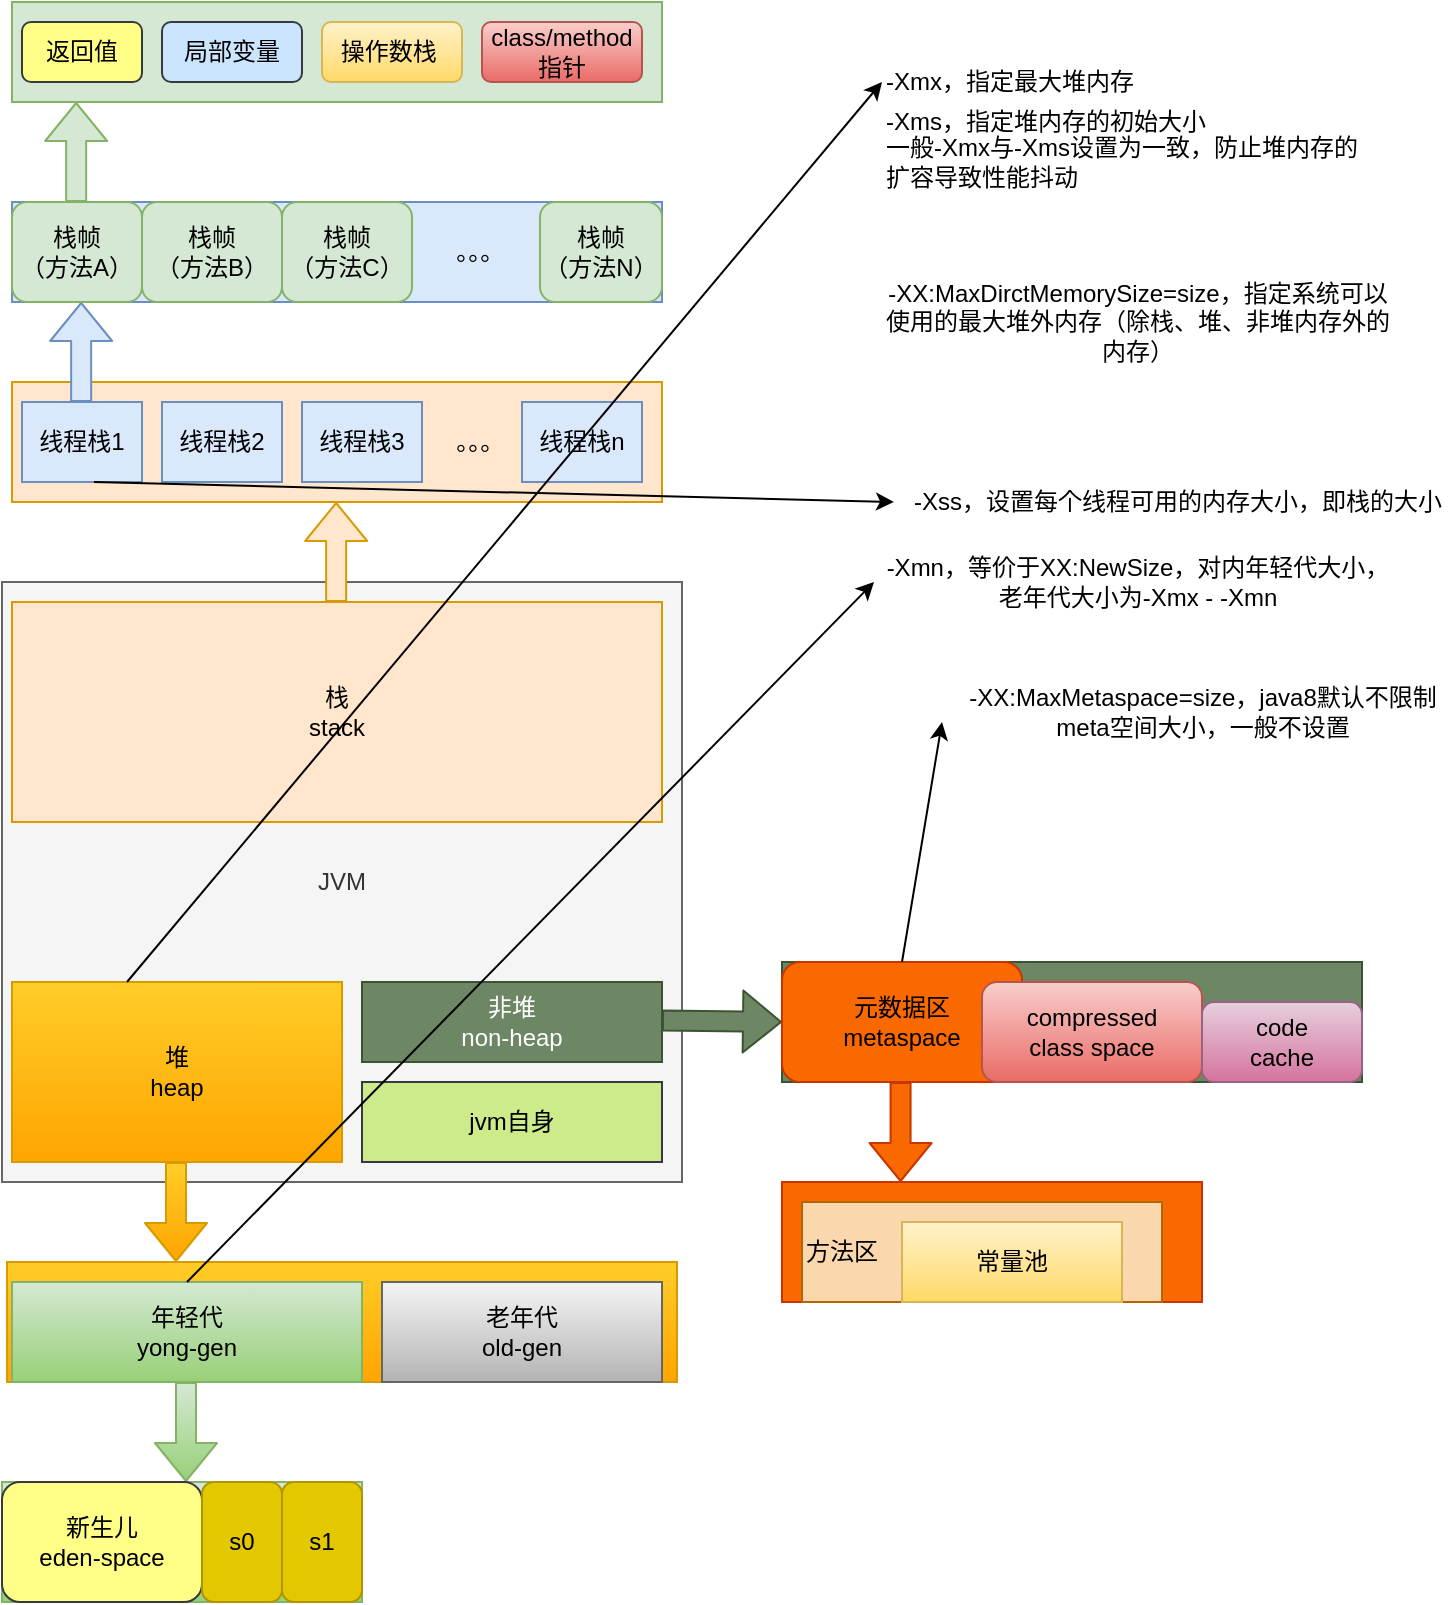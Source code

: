 <mxfile version="15.2.7" type="github">
  <diagram id="a7P-tZxecoMDNm2FWaQN" name="Page-1">
    <mxGraphModel dx="1351" dy="1973" grid="1" gridSize="10" guides="1" tooltips="1" connect="1" arrows="1" fold="1" page="1" pageScale="1" pageWidth="827" pageHeight="1169" math="0" shadow="0">
      <root>
        <mxCell id="0" />
        <mxCell id="1" parent="0" />
        <mxCell id="mjaGHZqd63xZ3EgKJC4R-2" value="JVM" style="rounded=0;whiteSpace=wrap;html=1;fillColor=#f5f5f5;strokeColor=#666666;fontColor=#333333;" vertex="1" parent="1">
          <mxGeometry x="74" y="-730" width="340" height="300" as="geometry" />
        </mxCell>
        <mxCell id="fB1XcSxYVvujUa72gR2V-3" value="堆&lt;br&gt;heap" style="rounded=0;whiteSpace=wrap;html=1;gradientColor=#ffa500;fillColor=#ffcd28;strokeColor=#d79b00;" parent="1" vertex="1">
          <mxGeometry x="79" y="-530" width="165" height="90" as="geometry" />
        </mxCell>
        <mxCell id="fB1XcSxYVvujUa72gR2V-4" value="栈&lt;br&gt;stack" style="rounded=0;whiteSpace=wrap;html=1;fillColor=#ffe6cc;strokeColor=#d79b00;" parent="1" vertex="1">
          <mxGeometry x="79" y="-720" width="325" height="110" as="geometry" />
        </mxCell>
        <mxCell id="fB1XcSxYVvujUa72gR2V-8" value="" style="shape=flexArrow;endArrow=classic;html=1;fillColor=#ffe6cc;strokeColor=#d79b00;" parent="1" edge="1">
          <mxGeometry width="50" height="50" relative="1" as="geometry">
            <mxPoint x="241.08" y="-720" as="sourcePoint" />
            <mxPoint x="241.08" y="-770" as="targetPoint" />
          </mxGeometry>
        </mxCell>
        <mxCell id="fB1XcSxYVvujUa72gR2V-9" value="&amp;nbsp; &amp;nbsp; &amp;nbsp; &amp;nbsp; &amp;nbsp; &amp;nbsp; &amp;nbsp; &amp;nbsp; &amp;nbsp; &amp;nbsp; &amp;nbsp; &amp;nbsp; &amp;nbsp; &amp;nbsp; &amp;nbsp; &amp;nbsp; &amp;nbsp; &amp;nbsp; &amp;nbsp; &amp;nbsp; &amp;nbsp; &amp;nbsp;。。。" style="rounded=0;whiteSpace=wrap;html=1;fillColor=#ffe6cc;strokeColor=#d79b00;" parent="1" vertex="1">
          <mxGeometry x="79" y="-830" width="325" height="60" as="geometry" />
        </mxCell>
        <mxCell id="fB1XcSxYVvujUa72gR2V-10" value="线程栈1" style="rounded=0;whiteSpace=wrap;html=1;fillColor=#dae8fc;strokeColor=#6c8ebf;" parent="1" vertex="1">
          <mxGeometry x="84" y="-820" width="60" height="40" as="geometry" />
        </mxCell>
        <mxCell id="fB1XcSxYVvujUa72gR2V-11" value="线程栈2" style="rounded=0;whiteSpace=wrap;html=1;fillColor=#dae8fc;strokeColor=#6c8ebf;" parent="1" vertex="1">
          <mxGeometry x="154" y="-820" width="60" height="40" as="geometry" />
        </mxCell>
        <mxCell id="fB1XcSxYVvujUa72gR2V-12" value="线程栈3" style="rounded=0;whiteSpace=wrap;html=1;fillColor=#dae8fc;strokeColor=#6c8ebf;" parent="1" vertex="1">
          <mxGeometry x="224" y="-820" width="60" height="40" as="geometry" />
        </mxCell>
        <mxCell id="fB1XcSxYVvujUa72gR2V-13" value="线程栈n" style="rounded=0;whiteSpace=wrap;html=1;fillColor=#dae8fc;strokeColor=#6c8ebf;" parent="1" vertex="1">
          <mxGeometry x="334" y="-820" width="60" height="40" as="geometry" />
        </mxCell>
        <mxCell id="fB1XcSxYVvujUa72gR2V-14" value="" style="shape=flexArrow;endArrow=classic;html=1;fillColor=#dae8fc;strokeColor=#6c8ebf;" parent="1" edge="1">
          <mxGeometry width="50" height="50" relative="1" as="geometry">
            <mxPoint x="113.58" y="-820" as="sourcePoint" />
            <mxPoint x="113.58" y="-870" as="targetPoint" />
          </mxGeometry>
        </mxCell>
        <mxCell id="fB1XcSxYVvujUa72gR2V-15" value="&amp;nbsp; &amp;nbsp; &amp;nbsp; &amp;nbsp; &amp;nbsp; &amp;nbsp; &amp;nbsp; &amp;nbsp; &amp;nbsp; &amp;nbsp; &amp;nbsp; &amp;nbsp; &amp;nbsp; &amp;nbsp; &amp;nbsp; &amp;nbsp; &amp;nbsp; &amp;nbsp; &amp;nbsp; &amp;nbsp; &amp;nbsp; &amp;nbsp;。。。" style="rounded=0;whiteSpace=wrap;html=1;fillColor=#dae8fc;strokeColor=#6c8ebf;" parent="1" vertex="1">
          <mxGeometry x="79" y="-920" width="325" height="50" as="geometry" />
        </mxCell>
        <mxCell id="fB1XcSxYVvujUa72gR2V-16" value="栈帧&lt;br&gt;（方法A）" style="rounded=1;whiteSpace=wrap;html=1;fillColor=#d5e8d4;strokeColor=#82b366;" parent="1" vertex="1">
          <mxGeometry x="79" y="-920" width="65" height="50" as="geometry" />
        </mxCell>
        <mxCell id="fB1XcSxYVvujUa72gR2V-17" value="栈帧&lt;br&gt;（方法B）" style="rounded=1;whiteSpace=wrap;html=1;fillColor=#d5e8d4;strokeColor=#82b366;" parent="1" vertex="1">
          <mxGeometry x="144" y="-920" width="70" height="50" as="geometry" />
        </mxCell>
        <mxCell id="fB1XcSxYVvujUa72gR2V-18" value="栈帧&lt;br&gt;（方法C）" style="rounded=1;whiteSpace=wrap;html=1;fillColor=#d5e8d4;strokeColor=#82b366;" parent="1" vertex="1">
          <mxGeometry x="214" y="-920" width="65" height="50" as="geometry" />
        </mxCell>
        <mxCell id="fB1XcSxYVvujUa72gR2V-19" value="栈帧&lt;br&gt;（方法N）" style="rounded=1;whiteSpace=wrap;html=1;fillColor=#d5e8d4;strokeColor=#82b366;" parent="1" vertex="1">
          <mxGeometry x="343" y="-920" width="61" height="50" as="geometry" />
        </mxCell>
        <mxCell id="fB1XcSxYVvujUa72gR2V-20" value="" style="shape=flexArrow;endArrow=classic;html=1;fillColor=#d5e8d4;strokeColor=#82b366;" parent="1" edge="1">
          <mxGeometry width="50" height="50" relative="1" as="geometry">
            <mxPoint x="111.08" y="-920" as="sourcePoint" />
            <mxPoint x="111.08" y="-970" as="targetPoint" />
          </mxGeometry>
        </mxCell>
        <mxCell id="fB1XcSxYVvujUa72gR2V-22" value="" style="rounded=0;whiteSpace=wrap;html=1;fillColor=#d5e8d4;strokeColor=#82b366;" parent="1" vertex="1">
          <mxGeometry x="79" y="-1020" width="325" height="50" as="geometry" />
        </mxCell>
        <mxCell id="fB1XcSxYVvujUa72gR2V-24" value="返回值" style="rounded=1;whiteSpace=wrap;html=1;fillColor=#ffff88;strokeColor=#36393d;" parent="1" vertex="1">
          <mxGeometry x="84" y="-1010" width="60" height="30" as="geometry" />
        </mxCell>
        <mxCell id="fB1XcSxYVvujUa72gR2V-25" value="局部变量" style="rounded=1;whiteSpace=wrap;html=1;fillColor=#cce5ff;strokeColor=#36393d;" parent="1" vertex="1">
          <mxGeometry x="154" y="-1010" width="70" height="30" as="geometry" />
        </mxCell>
        <mxCell id="fB1XcSxYVvujUa72gR2V-26" value="操作数栈&amp;nbsp;" style="rounded=1;whiteSpace=wrap;html=1;gradientColor=#ffd966;fillColor=#fff2cc;strokeColor=#d6b656;" parent="1" vertex="1">
          <mxGeometry x="234" y="-1010" width="70" height="30" as="geometry" />
        </mxCell>
        <mxCell id="fB1XcSxYVvujUa72gR2V-28" value="class/method指针" style="rounded=1;whiteSpace=wrap;html=1;gradientColor=#ea6b66;fillColor=#f8cecc;strokeColor=#b85450;" parent="1" vertex="1">
          <mxGeometry x="314" y="-1010" width="80" height="30" as="geometry" />
        </mxCell>
        <mxCell id="mjaGHZqd63xZ3EgKJC4R-4" value="" style="shape=flexArrow;endArrow=classic;html=1;fillColor=#ffcd28;strokeColor=#d79b00;gradientColor=#ffa500;" edge="1" parent="1">
          <mxGeometry width="50" height="50" relative="1" as="geometry">
            <mxPoint x="161" y="-440" as="sourcePoint" />
            <mxPoint x="161" y="-390" as="targetPoint" />
          </mxGeometry>
        </mxCell>
        <mxCell id="mjaGHZqd63xZ3EgKJC4R-5" value="" style="rounded=0;whiteSpace=wrap;html=1;gradientColor=#ffa500;fillColor=#ffcd28;strokeColor=#d79b00;" vertex="1" parent="1">
          <mxGeometry x="76.5" y="-390" width="335" height="60" as="geometry" />
        </mxCell>
        <mxCell id="mjaGHZqd63xZ3EgKJC4R-6" value="年轻代&lt;br&gt;yong-gen" style="rounded=0;whiteSpace=wrap;html=1;gradientColor=#97d077;fillColor=#d5e8d4;strokeColor=#82b366;" vertex="1" parent="1">
          <mxGeometry x="79" y="-380" width="175" height="50" as="geometry" />
        </mxCell>
        <mxCell id="mjaGHZqd63xZ3EgKJC4R-7" value="老年代&lt;br&gt;old-gen" style="rounded=0;whiteSpace=wrap;html=1;gradientColor=#b3b3b3;fillColor=#f5f5f5;strokeColor=#666666;" vertex="1" parent="1">
          <mxGeometry x="264" y="-380" width="140" height="50" as="geometry" />
        </mxCell>
        <mxCell id="mjaGHZqd63xZ3EgKJC4R-8" value="" style="shape=flexArrow;endArrow=classic;html=1;fillColor=#d5e8d4;strokeColor=#82b366;gradientColor=#97d077;" edge="1" parent="1">
          <mxGeometry width="50" height="50" relative="1" as="geometry">
            <mxPoint x="166" y="-330" as="sourcePoint" />
            <mxPoint x="166" y="-280" as="targetPoint" />
          </mxGeometry>
        </mxCell>
        <mxCell id="mjaGHZqd63xZ3EgKJC4R-9" value="" style="rounded=0;whiteSpace=wrap;html=1;gradientColor=#97d077;fillColor=#d5e8d4;strokeColor=#82b366;" vertex="1" parent="1">
          <mxGeometry x="74" y="-280" width="180" height="60" as="geometry" />
        </mxCell>
        <mxCell id="mjaGHZqd63xZ3EgKJC4R-11" value="新生儿&lt;br&gt;eden-space" style="rounded=1;whiteSpace=wrap;html=1;fillColor=#ffff88;strokeColor=#36393d;" vertex="1" parent="1">
          <mxGeometry x="74" y="-280" width="100" height="60" as="geometry" />
        </mxCell>
        <mxCell id="mjaGHZqd63xZ3EgKJC4R-12" value="s0" style="rounded=1;whiteSpace=wrap;html=1;fillColor=#e3c800;strokeColor=#B09500;fontColor=#000000;" vertex="1" parent="1">
          <mxGeometry x="174" y="-280" width="40" height="60" as="geometry" />
        </mxCell>
        <mxCell id="mjaGHZqd63xZ3EgKJC4R-13" value="s1" style="rounded=1;whiteSpace=wrap;html=1;fillColor=#e3c800;strokeColor=#B09500;fontColor=#000000;" vertex="1" parent="1">
          <mxGeometry x="214" y="-280" width="40" height="60" as="geometry" />
        </mxCell>
        <mxCell id="mjaGHZqd63xZ3EgKJC4R-14" value="非堆&lt;br&gt;non-heap" style="rounded=0;whiteSpace=wrap;html=1;fillColor=#6d8764;strokeColor=#3A5431;fontColor=#ffffff;" vertex="1" parent="1">
          <mxGeometry x="254" y="-530" width="150" height="40" as="geometry" />
        </mxCell>
        <mxCell id="mjaGHZqd63xZ3EgKJC4R-16" value="" style="shape=flexArrow;endArrow=classic;html=1;fillColor=#6d8764;strokeColor=#3A5431;entryX=0;entryY=0.5;entryDx=0;entryDy=0;" edge="1" parent="1" target="mjaGHZqd63xZ3EgKJC4R-17">
          <mxGeometry width="50" height="50" relative="1" as="geometry">
            <mxPoint x="404" y="-510.71" as="sourcePoint" />
            <mxPoint x="456.5" y="-510.71" as="targetPoint" />
          </mxGeometry>
        </mxCell>
        <mxCell id="mjaGHZqd63xZ3EgKJC4R-17" value="" style="rounded=0;whiteSpace=wrap;html=1;fillColor=#6d8764;strokeColor=#3A5431;fontColor=#ffffff;" vertex="1" parent="1">
          <mxGeometry x="464" y="-540" width="290" height="60" as="geometry" />
        </mxCell>
        <mxCell id="mjaGHZqd63xZ3EgKJC4R-19" value="元数据区&lt;br&gt;metaspace" style="rounded=1;whiteSpace=wrap;html=1;fillColor=#fa6800;strokeColor=#C73500;fontColor=#000000;" vertex="1" parent="1">
          <mxGeometry x="464" y="-540" width="120" height="60" as="geometry" />
        </mxCell>
        <mxCell id="mjaGHZqd63xZ3EgKJC4R-20" value="compressed&lt;br&gt;class space" style="rounded=1;whiteSpace=wrap;html=1;fillColor=#f8cecc;strokeColor=#b85450;gradientColor=#ea6b66;" vertex="1" parent="1">
          <mxGeometry x="564" y="-530" width="110" height="50" as="geometry" />
        </mxCell>
        <mxCell id="mjaGHZqd63xZ3EgKJC4R-21" value="code&lt;br&gt;cache" style="rounded=1;whiteSpace=wrap;html=1;gradientColor=#d5739d;fillColor=#e6d0de;strokeColor=#996185;" vertex="1" parent="1">
          <mxGeometry x="674" y="-520" width="80" height="40" as="geometry" />
        </mxCell>
        <mxCell id="mjaGHZqd63xZ3EgKJC4R-22" value="" style="shape=flexArrow;endArrow=classic;html=1;fillColor=#fa6800;strokeColor=#C73500;" edge="1" parent="1">
          <mxGeometry width="50" height="50" relative="1" as="geometry">
            <mxPoint x="523.29" y="-480" as="sourcePoint" />
            <mxPoint x="523.29" y="-430" as="targetPoint" />
          </mxGeometry>
        </mxCell>
        <mxCell id="mjaGHZqd63xZ3EgKJC4R-24" value="" style="rounded=0;whiteSpace=wrap;html=1;fillColor=#fa6800;strokeColor=#C73500;fontColor=#000000;" vertex="1" parent="1">
          <mxGeometry x="464" y="-430" width="210" height="60" as="geometry" />
        </mxCell>
        <mxCell id="mjaGHZqd63xZ3EgKJC4R-25" value="方法区" style="rounded=0;whiteSpace=wrap;html=1;align=left;fillColor=#fad7ac;strokeColor=#b46504;" vertex="1" parent="1">
          <mxGeometry x="474" y="-420" width="180" height="50" as="geometry" />
        </mxCell>
        <mxCell id="mjaGHZqd63xZ3EgKJC4R-26" value="常量池" style="rounded=0;whiteSpace=wrap;html=1;gradientColor=#ffd966;fillColor=#fff2cc;strokeColor=#d6b656;" vertex="1" parent="1">
          <mxGeometry x="524" y="-410" width="110" height="40" as="geometry" />
        </mxCell>
        <mxCell id="mjaGHZqd63xZ3EgKJC4R-27" value="jvm自身" style="rounded=0;whiteSpace=wrap;html=1;fillColor=#cdeb8b;strokeColor=#36393d;" vertex="1" parent="1">
          <mxGeometry x="254" y="-480" width="150" height="40" as="geometry" />
        </mxCell>
        <mxCell id="mjaGHZqd63xZ3EgKJC4R-28" value="" style="endArrow=classic;html=1;" edge="1" parent="1">
          <mxGeometry width="50" height="50" relative="1" as="geometry">
            <mxPoint x="136.5" y="-530" as="sourcePoint" />
            <mxPoint x="514" y="-980" as="targetPoint" />
          </mxGeometry>
        </mxCell>
        <mxCell id="mjaGHZqd63xZ3EgKJC4R-29" value="-Xmx，指定最大堆内存" style="text;html=1;strokeColor=none;fillColor=none;align=left;verticalAlign=middle;whiteSpace=wrap;rounded=0;" vertex="1" parent="1">
          <mxGeometry x="514" y="-990" width="230" height="20" as="geometry" />
        </mxCell>
        <mxCell id="mjaGHZqd63xZ3EgKJC4R-30" value="-Xms，指定堆内存的初始大小" style="text;html=1;strokeColor=none;fillColor=none;align=left;verticalAlign=middle;whiteSpace=wrap;rounded=0;" vertex="1" parent="1">
          <mxGeometry x="514" y="-970" width="230" height="20" as="geometry" />
        </mxCell>
        <mxCell id="mjaGHZqd63xZ3EgKJC4R-31" value="一般-Xmx与-Xms设置为一致，防止堆内存的&lt;br&gt;&lt;div style=&quot;text-align: left&quot;&gt;&lt;span&gt;扩容导致性能抖动&lt;/span&gt;&lt;/div&gt;" style="text;html=1;strokeColor=none;fillColor=none;align=center;verticalAlign=middle;whiteSpace=wrap;rounded=0;" vertex="1" parent="1">
          <mxGeometry x="514" y="-950" width="240" height="20" as="geometry" />
        </mxCell>
        <mxCell id="mjaGHZqd63xZ3EgKJC4R-32" value="" style="endArrow=classic;html=1;" edge="1" parent="1">
          <mxGeometry width="50" height="50" relative="1" as="geometry">
            <mxPoint x="524" y="-540" as="sourcePoint" />
            <mxPoint x="544" y="-660" as="targetPoint" />
          </mxGeometry>
        </mxCell>
        <mxCell id="mjaGHZqd63xZ3EgKJC4R-33" value="-XX:MaxMetaspace=size，java8默认不限制meta空间大小，一般不设置" style="text;html=1;strokeColor=none;fillColor=none;align=center;verticalAlign=middle;whiteSpace=wrap;rounded=0;" vertex="1" parent="1">
          <mxGeometry x="549" y="-675" width="251" height="20" as="geometry" />
        </mxCell>
        <mxCell id="mjaGHZqd63xZ3EgKJC4R-35" value="-XX:MaxDirctMemorySize=size，指定系统可以使用的最大堆外内存（除栈、堆、非堆内存外的内存）" style="text;html=1;strokeColor=none;fillColor=none;align=center;verticalAlign=middle;whiteSpace=wrap;rounded=0;" vertex="1" parent="1">
          <mxGeometry x="514" y="-870" width="256" height="20" as="geometry" />
        </mxCell>
        <mxCell id="mjaGHZqd63xZ3EgKJC4R-36" value="" style="endArrow=classic;html=1;" edge="1" parent="1">
          <mxGeometry width="50" height="50" relative="1" as="geometry">
            <mxPoint x="120" y="-780" as="sourcePoint" />
            <mxPoint x="520" y="-770" as="targetPoint" />
          </mxGeometry>
        </mxCell>
        <mxCell id="mjaGHZqd63xZ3EgKJC4R-37" value="-Xss，设置每个线程可用的内存大小，即栈的大小" style="text;html=1;strokeColor=none;fillColor=none;align=center;verticalAlign=middle;whiteSpace=wrap;rounded=0;" vertex="1" parent="1">
          <mxGeometry x="524" y="-780" width="276" height="20" as="geometry" />
        </mxCell>
        <mxCell id="mjaGHZqd63xZ3EgKJC4R-38" value="-Xmn，等价于XX:NewSize，对内年轻代大小，老年代大小为-Xmx - -Xmn" style="text;html=1;strokeColor=none;fillColor=none;align=center;verticalAlign=middle;whiteSpace=wrap;rounded=0;" vertex="1" parent="1">
          <mxGeometry x="514" y="-740" width="256" height="20" as="geometry" />
        </mxCell>
        <mxCell id="mjaGHZqd63xZ3EgKJC4R-39" value="" style="endArrow=classic;html=1;exitX=0.5;exitY=0;exitDx=0;exitDy=0;" edge="1" parent="1" source="mjaGHZqd63xZ3EgKJC4R-6">
          <mxGeometry width="50" height="50" relative="1" as="geometry">
            <mxPoint x="530" y="-590" as="sourcePoint" />
            <mxPoint x="510" y="-730" as="targetPoint" />
          </mxGeometry>
        </mxCell>
      </root>
    </mxGraphModel>
  </diagram>
</mxfile>

